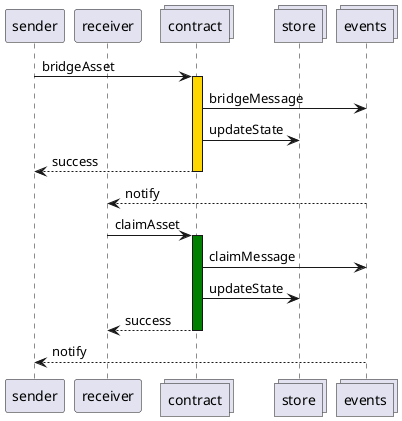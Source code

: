 @startuml
participant sender
participant receiver
collections contract
collections store
collections events

sender->contract ++ #gold: bridgeAsset

contract->events : bridgeMessage
contract->store : updateState
return success

receiver<--events: notify

receiver->contract ++ #green: claimAsset

contract->events: claimMessage
contract->store: updateState
return success

events-->sender: notify
@enduml
